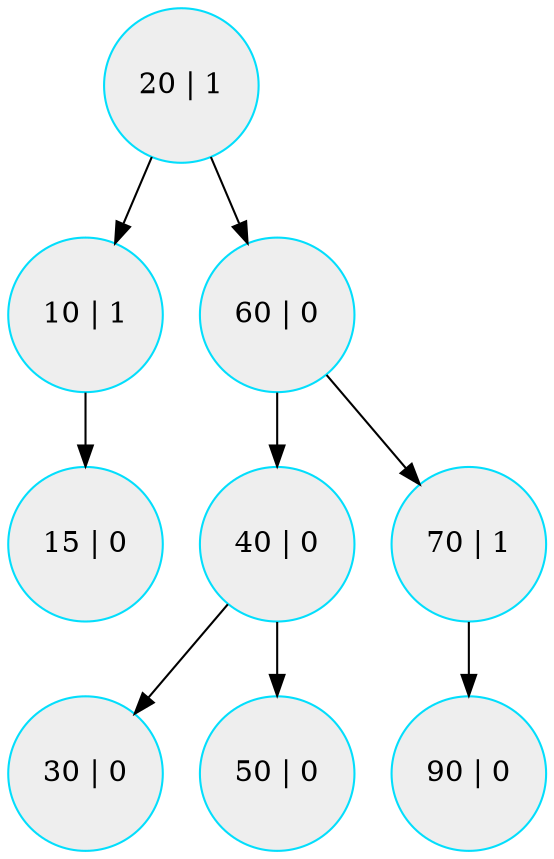 digraph G{
	node[shape = circle]
	node[style = filled]
	node[fillcolor = "#EEEEEE"]
	node[color = "#03DEFC"]
	"20 | 1" -> "10 | 1"
	"20 | 1" -> "60 | 0"
	"10 | 1" -> "15 | 0"
	"60 | 0" -> "40 | 0"
	"60 | 0" -> "70 | 1"
	"40 | 0" -> "30 | 0"
	"40 | 0" -> "50 | 0"
	"70 | 1" -> "90 | 0"

}